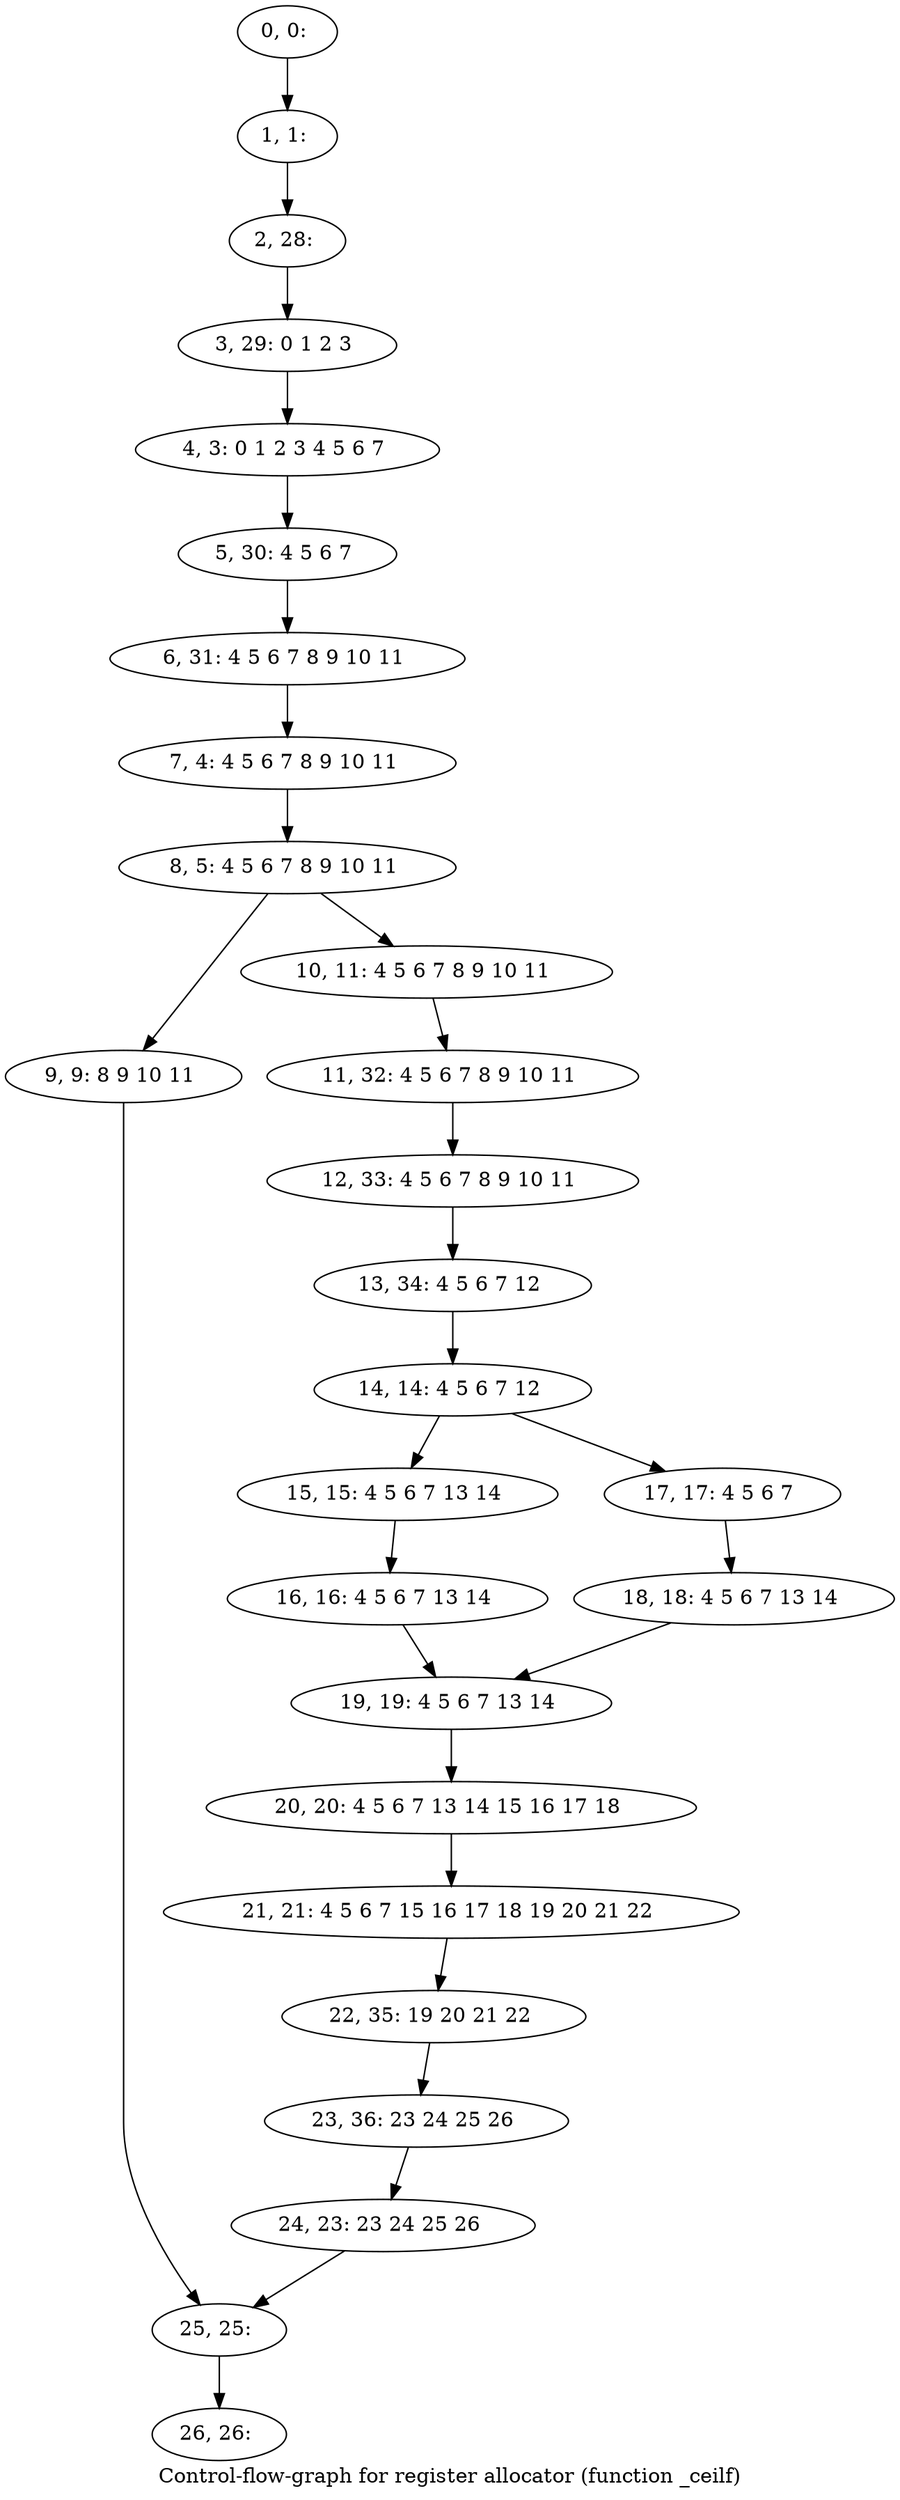 digraph G {
graph [label="Control-flow-graph for register allocator (function _ceilf)"]
0[label="0, 0: "];
1[label="1, 1: "];
2[label="2, 28: "];
3[label="3, 29: 0 1 2 3 "];
4[label="4, 3: 0 1 2 3 4 5 6 7 "];
5[label="5, 30: 4 5 6 7 "];
6[label="6, 31: 4 5 6 7 8 9 10 11 "];
7[label="7, 4: 4 5 6 7 8 9 10 11 "];
8[label="8, 5: 4 5 6 7 8 9 10 11 "];
9[label="9, 9: 8 9 10 11 "];
10[label="10, 11: 4 5 6 7 8 9 10 11 "];
11[label="11, 32: 4 5 6 7 8 9 10 11 "];
12[label="12, 33: 4 5 6 7 8 9 10 11 "];
13[label="13, 34: 4 5 6 7 12 "];
14[label="14, 14: 4 5 6 7 12 "];
15[label="15, 15: 4 5 6 7 13 14 "];
16[label="16, 16: 4 5 6 7 13 14 "];
17[label="17, 17: 4 5 6 7 "];
18[label="18, 18: 4 5 6 7 13 14 "];
19[label="19, 19: 4 5 6 7 13 14 "];
20[label="20, 20: 4 5 6 7 13 14 15 16 17 18 "];
21[label="21, 21: 4 5 6 7 15 16 17 18 19 20 21 22 "];
22[label="22, 35: 19 20 21 22 "];
23[label="23, 36: 23 24 25 26 "];
24[label="24, 23: 23 24 25 26 "];
25[label="25, 25: "];
26[label="26, 26: "];
0->1 ;
1->2 ;
2->3 ;
3->4 ;
4->5 ;
5->6 ;
6->7 ;
7->8 ;
8->9 ;
8->10 ;
9->25 ;
10->11 ;
11->12 ;
12->13 ;
13->14 ;
14->15 ;
14->17 ;
15->16 ;
16->19 ;
17->18 ;
18->19 ;
19->20 ;
20->21 ;
21->22 ;
22->23 ;
23->24 ;
24->25 ;
25->26 ;
}
